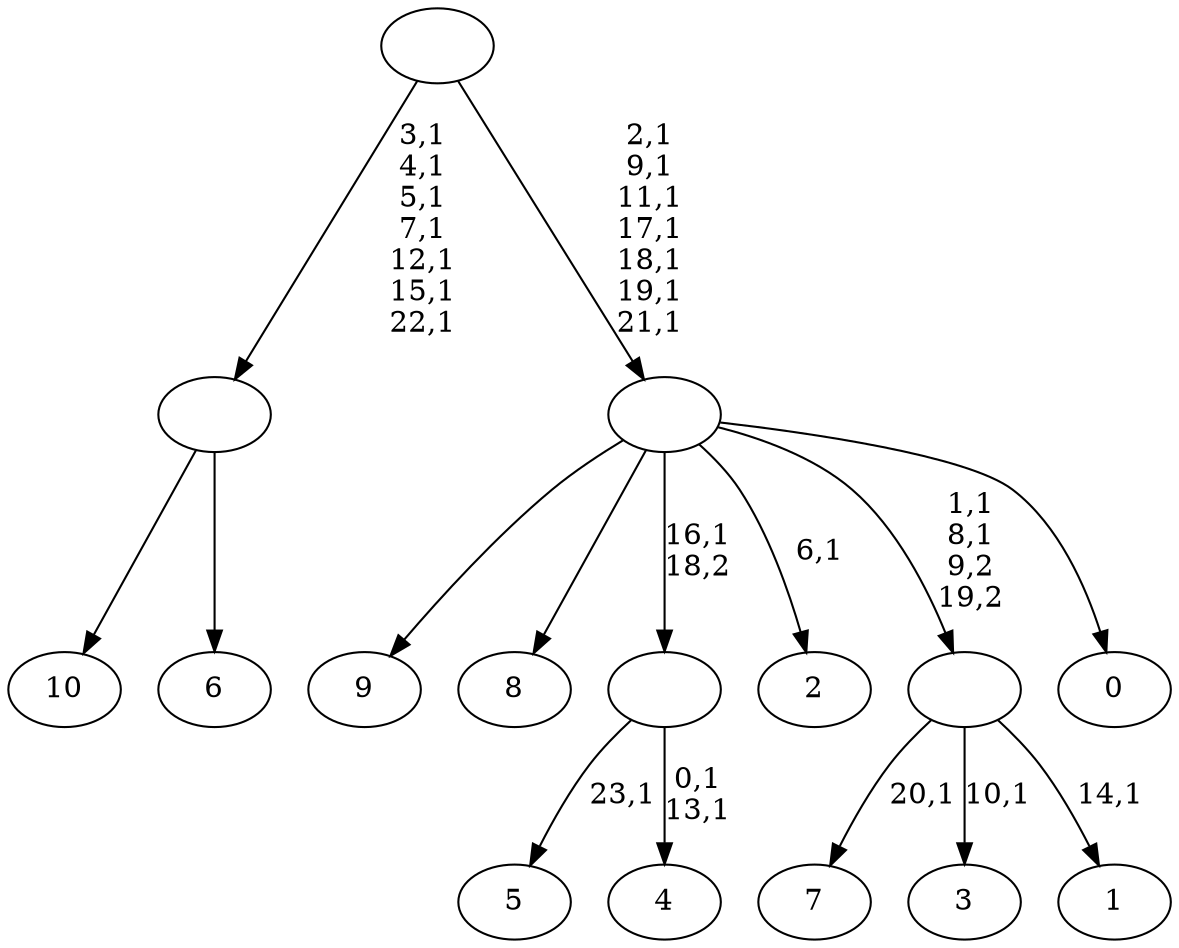 digraph T {
	35 [label="10"]
	34 [label="9"]
	33 [label="8"]
	32 [label="7"]
	30 [label="6"]
	29 [label=""]
	22 [label="5"]
	20 [label="4"]
	17 [label=""]
	16 [label="3"]
	14 [label="2"]
	12 [label="1"]
	10 [label=""]
	8 [label="0"]
	7 [label=""]
	0 [label=""]
	29 -> 35 [label=""]
	29 -> 30 [label=""]
	17 -> 20 [label="0,1\n13,1"]
	17 -> 22 [label="23,1"]
	10 -> 12 [label="14,1"]
	10 -> 16 [label="10,1"]
	10 -> 32 [label="20,1"]
	7 -> 10 [label="1,1\n8,1\n9,2\n19,2"]
	7 -> 14 [label="6,1"]
	7 -> 34 [label=""]
	7 -> 33 [label=""]
	7 -> 17 [label="16,1\n18,2"]
	7 -> 8 [label=""]
	0 -> 7 [label="2,1\n9,1\n11,1\n17,1\n18,1\n19,1\n21,1"]
	0 -> 29 [label="3,1\n4,1\n5,1\n7,1\n12,1\n15,1\n22,1"]
}
